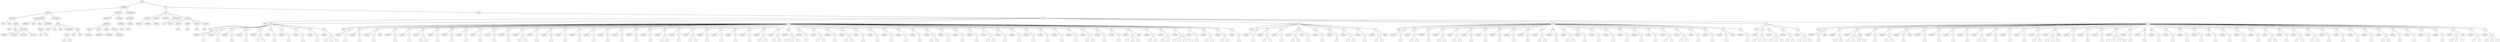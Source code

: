 graph Tree {
	"t0" [label = "TEI"];
	"t1" [label = "teiHeader"];
	"t2" [label = "fileDesc"];
	"t3" [label = "titleStmt"];
	"t4" [label = "title"];
	"t5" [label = "title"];
	"t6" [label = "author"];
	"t7" [label = "idno"];
	"t8" [label = "idno"];
	"t9" [label = "persName"];
	"t10" [label = "forename"];
	"t11" [label = "surname"];
	"t12" [label = "nameLink"];
	"t13" [label = "surname"];
	"t14" [label = "publicationStmt"];
	"t15" [label = "publisher"];
	"t16" [label = "idno"];
	"t17" [label = "idno"];
	"t18" [label = "availability"];
	"t19" [label = "licence"];
	"t20" [label = "ab"];
	"t21" [label = "ref"];
	"t22" [label = "sourceDesc"];
	"t23" [label = "bibl"];
	"t24" [label = "name"];
	"t25" [label = "idno"];
	"t26" [label = "idno"];
	"t27" [label = "availability"];
	"t28" [label = "licence"];
	"t29" [label = "ab"];
	"t30" [label = "ref"];
	"t31" [label = "bibl"];
	"t32" [label = "date"];
	"t33" [label = "idno"];
	"t34" [label = "profileDesc"];
	"t35" [label = "particDesc"];
	"t36" [label = "listPerson"];
	"t37" [label = "person"];
	"t38" [label = "persName"];
	"t39" [label = "person"];
	"t40" [label = "persName"];
	"t41" [label = "person"];
	"t42" [label = "persName"];
	"t43" [label = "person"];
	"t44" [label = "persName"];
	"t45" [label = "textClass"];
	"t46" [label = "keywords"];
	"t47" [label = "term"];
	"t48" [label = "term"];
	"t49" [label = "revisionDesc"];
	"t50" [label = "listChange"];
	"t51" [label = "change"];
	"t52" [label = "text"];
	"t53" [label = "front"];
	"t54" [label = "docTitle"];
	"t55" [label = "titlePart"];
	"t56" [label = "titlePart"];
	"t57" [label = "titlePart"];
	"t58" [label = "docDate"];
	"t59" [label = "docAuthor"];
	"t60" [label = "performance"];
	"t61" [label = "ab"];
	"t62" [label = "castList"];
	"t63" [label = "head"];
	"t64" [label = "castItem"];
	"t65" [label = "role"];
	"t66" [label = "castItem"];
	"t67" [label = "role"];
	"t68" [label = "castItem"];
	"t69" [label = "role"];
	"t70" [label = "castItem"];
	"t71" [label = "role"];
	"t72" [label = "body"];
	"t73" [label = "div"];
	"t74" [label = "head"];
	"t75" [label = "div"];
	"t76" [label = "head"];
	"t77" [label = "sp"];
	"t78" [label = "speaker"];
	"t79" [label = "p"];
	"t80" [label = "s"];
	"t81" [label = "sp"];
	"t82" [label = "speaker"];
	"t83" [label = "p"];
	"t84" [label = "s"];
	"t85" [label = "sp"];
	"t86" [label = "speaker"];
	"t87" [label = "p"];
	"t88" [label = "s"];
	"t89" [label = "sp"];
	"t90" [label = "speaker"];
	"t91" [label = "p"];
	"t92" [label = "s"];
	"t93" [label = "sp"];
	"t94" [label = "speaker"];
	"t95" [label = "p"];
	"t96" [label = "s"];
	"t97" [label = "s"];
	"t98" [label = "sp"];
	"t99" [label = "speaker"];
	"t100" [label = "p"];
	"t101" [label = "s"];
	"t102" [label = "sp"];
	"t103" [label = "speaker"];
	"t104" [label = "p"];
	"t105" [label = "s"];
	"t106" [label = "sp"];
	"t107" [label = "speaker"];
	"t108" [label = "p"];
	"t109" [label = "s"];
	"t110" [label = "sp"];
	"t111" [label = "speaker"];
	"t112" [label = "p"];
	"t113" [label = "s"];
	"t114" [label = "sp"];
	"t115" [label = "speaker"];
	"t116" [label = "p"];
	"t117" [label = "s"];
	"t118" [label = "s"];
	"t119" [label = "s"];
	"t120" [label = "div"];
	"t121" [label = "head"];
	"t122" [label = "sp"];
	"t123" [label = "speaker"];
	"t124" [label = "p"];
	"t125" [label = "s"];
	"t126" [label = "sp"];
	"t127" [label = "speaker"];
	"t128" [label = "p"];
	"t129" [label = "s"];
	"t130" [label = "sp"];
	"t131" [label = "speaker"];
	"t132" [label = "p"];
	"t133" [label = "s"];
	"t134" [label = "stage"];
	"t135" [label = "sp"];
	"t136" [label = "speaker"];
	"t137" [label = "p"];
	"t138" [label = "s"];
	"t139" [label = "sp"];
	"t140" [label = "speaker"];
	"t141" [label = "p"];
	"t142" [label = "s"];
	"t143" [label = "sp"];
	"t144" [label = "speaker"];
	"t145" [label = "p"];
	"t146" [label = "s"];
	"t147" [label = "s"];
	"t148" [label = "sp"];
	"t149" [label = "speaker"];
	"t150" [label = "p"];
	"t151" [label = "s"];
	"t152" [label = "sp"];
	"t153" [label = "speaker"];
	"t154" [label = "p"];
	"t155" [label = "s"];
	"t156" [label = "sp"];
	"t157" [label = "speaker"];
	"t158" [label = "p"];
	"t159" [label = "s"];
	"t160" [label = "sp"];
	"t161" [label = "speaker"];
	"t162" [label = "p"];
	"t163" [label = "s"];
	"t164" [label = "sp"];
	"t165" [label = "speaker"];
	"t166" [label = "p"];
	"t167" [label = "s"];
	"t168" [label = "sp"];
	"t169" [label = "speaker"];
	"t170" [label = "p"];
	"t171" [label = "s"];
	"t172" [label = "sp"];
	"t173" [label = "speaker"];
	"t174" [label = "p"];
	"t175" [label = "s"];
	"t176" [label = "s"];
	"t177" [label = "sp"];
	"t178" [label = "speaker"];
	"t179" [label = "p"];
	"t180" [label = "s"];
	"t181" [label = "sp"];
	"t182" [label = "speaker"];
	"t183" [label = "p"];
	"t184" [label = "s"];
	"t185" [label = "sp"];
	"t186" [label = "speaker"];
	"t187" [label = "p"];
	"t188" [label = "s"];
	"t189" [label = "sp"];
	"t190" [label = "speaker"];
	"t191" [label = "p"];
	"t192" [label = "s"];
	"t193" [label = "sp"];
	"t194" [label = "speaker"];
	"t195" [label = "p"];
	"t196" [label = "s"];
	"t197" [label = "sp"];
	"t198" [label = "speaker"];
	"t199" [label = "p"];
	"t200" [label = "s"];
	"t201" [label = "sp"];
	"t202" [label = "speaker"];
	"t203" [label = "p"];
	"t204" [label = "s"];
	"t205" [label = "sp"];
	"t206" [label = "speaker"];
	"t207" [label = "p"];
	"t208" [label = "s"];
	"t209" [label = "sp"];
	"t210" [label = "speaker"];
	"t211" [label = "p"];
	"t212" [label = "s"];
	"t213" [label = "sp"];
	"t214" [label = "speaker"];
	"t215" [label = "p"];
	"t216" [label = "s"];
	"t217" [label = "s"];
	"t218" [label = "sp"];
	"t219" [label = "speaker"];
	"t220" [label = "p"];
	"t221" [label = "s"];
	"t222" [label = "sp"];
	"t223" [label = "speaker"];
	"t224" [label = "p"];
	"t225" [label = "s"];
	"t226" [label = "s"];
	"t227" [label = "sp"];
	"t228" [label = "speaker"];
	"t229" [label = "p"];
	"t230" [label = "s"];
	"t231" [label = "sp"];
	"t232" [label = "speaker"];
	"t233" [label = "p"];
	"t234" [label = "s"];
	"t235" [label = "sp"];
	"t236" [label = "speaker"];
	"t237" [label = "p"];
	"t238" [label = "s"];
	"t239" [label = "sp"];
	"t240" [label = "speaker"];
	"t241" [label = "p"];
	"t242" [label = "s"];
	"t243" [label = "sp"];
	"t244" [label = "speaker"];
	"t245" [label = "p"];
	"t246" [label = "s"];
	"t247" [label = "s"];
	"t248" [label = "sp"];
	"t249" [label = "speaker"];
	"t250" [label = "p"];
	"t251" [label = "s"];
	"t252" [label = "s"];
	"t253" [label = "sp"];
	"t254" [label = "speaker"];
	"t255" [label = "p"];
	"t256" [label = "s"];
	"t257" [label = "s"];
	"t258" [label = "s"];
	"t259" [label = "sp"];
	"t260" [label = "speaker"];
	"t261" [label = "p"];
	"t262" [label = "s"];
	"t263" [label = "sp"];
	"t264" [label = "speaker"];
	"t265" [label = "p"];
	"t266" [label = "s"];
	"t267" [label = "s"];
	"t268" [label = "sp"];
	"t269" [label = "speaker"];
	"t270" [label = "p"];
	"t271" [label = "s"];
	"t272" [label = "sp"];
	"t273" [label = "speaker"];
	"t274" [label = "p"];
	"t275" [label = "s"];
	"t276" [label = "s"];
	"t277" [label = "sp"];
	"t278" [label = "speaker"];
	"t279" [label = "p"];
	"t280" [label = "s"];
	"t281" [label = "sp"];
	"t282" [label = "speaker"];
	"t283" [label = "p"];
	"t284" [label = "s"];
	"t285" [label = "sp"];
	"t286" [label = "speaker"];
	"t287" [label = "p"];
	"t288" [label = "s"];
	"t289" [label = "sp"];
	"t290" [label = "speaker"];
	"t291" [label = "p"];
	"t292" [label = "s"];
	"t293" [label = "sp"];
	"t294" [label = "speaker"];
	"t295" [label = "p"];
	"t296" [label = "s"];
	"t297" [label = "sp"];
	"t298" [label = "speaker"];
	"t299" [label = "p"];
	"t300" [label = "s"];
	"t301" [label = "s"];
	"t302" [label = "sp"];
	"t303" [label = "speaker"];
	"t304" [label = "p"];
	"t305" [label = "s"];
	"t306" [label = "sp"];
	"t307" [label = "speaker"];
	"t308" [label = "p"];
	"t309" [label = "s"];
	"t310" [label = "sp"];
	"t311" [label = "speaker"];
	"t312" [label = "p"];
	"t313" [label = "s"];
	"t314" [label = "sp"];
	"t315" [label = "speaker"];
	"t316" [label = "p"];
	"t317" [label = "s"];
	"t318" [label = "s"];
	"t319" [label = "sp"];
	"t320" [label = "speaker"];
	"t321" [label = "p"];
	"t322" [label = "s"];
	"t323" [label = "sp"];
	"t324" [label = "speaker"];
	"t325" [label = "p"];
	"t326" [label = "s"];
	"t327" [label = "sp"];
	"t328" [label = "speaker"];
	"t329" [label = "p"];
	"t330" [label = "s"];
	"t331" [label = "sp"];
	"t332" [label = "speaker"];
	"t333" [label = "p"];
	"t334" [label = "s"];
	"t335" [label = "sp"];
	"t336" [label = "speaker"];
	"t337" [label = "p"];
	"t338" [label = "s"];
	"t339" [label = "sp"];
	"t340" [label = "speaker"];
	"t341" [label = "p"];
	"t342" [label = "s"];
	"t343" [label = "sp"];
	"t344" [label = "speaker"];
	"t345" [label = "p"];
	"t346" [label = "s"];
	"t347" [label = "s"];
	"t348" [label = "sp"];
	"t349" [label = "speaker"];
	"t350" [label = "p"];
	"t351" [label = "s"];
	"t352" [label = "sp"];
	"t353" [label = "speaker"];
	"t354" [label = "p"];
	"t355" [label = "s"];
	"t356" [label = "sp"];
	"t357" [label = "speaker"];
	"t358" [label = "p"];
	"t359" [label = "s"];
	"t360" [label = "s"];
	"t361" [label = "s"];
	"t362" [label = "stage"];
	"t363" [label = "sp"];
	"t364" [label = "speaker"];
	"t365" [label = "p"];
	"t366" [label = "s"];
	"t367" [label = "s"];
	"t368" [label = "sp"];
	"t369" [label = "speaker"];
	"t370" [label = "p"];
	"t371" [label = "s"];
	"t372" [label = "s"];
	"t373" [label = "sp"];
	"t374" [label = "speaker"];
	"t375" [label = "p"];
	"t376" [label = "s"];
	"t377" [label = "s"];
	"t378" [label = "s"];
	"t379" [label = "s"];
	"t380" [label = "sp"];
	"t381" [label = "speaker"];
	"t382" [label = "p"];
	"t383" [label = "s"];
	"t384" [label = "sp"];
	"t385" [label = "speaker"];
	"t386" [label = "p"];
	"t387" [label = "s"];
	"t388" [label = "s"];
	"t389" [label = "sp"];
	"t390" [label = "speaker"];
	"t391" [label = "p"];
	"t392" [label = "s"];
	"t393" [label = "s"];
	"t394" [label = "sp"];
	"t395" [label = "speaker"];
	"t396" [label = "p"];
	"t397" [label = "s"];
	"t398" [label = "div"];
	"t399" [label = "head"];
	"t400" [label = "sp"];
	"t401" [label = "speaker"];
	"t402" [label = "p"];
	"t403" [label = "s"];
	"t404" [label = "sp"];
	"t405" [label = "speaker"];
	"t406" [label = "p"];
	"t407" [label = "s"];
	"t408" [label = "s"];
	"t409" [label = "sp"];
	"t410" [label = "speaker"];
	"t411" [label = "p"];
	"t412" [label = "s"];
	"t413" [label = "sp"];
	"t414" [label = "speaker"];
	"t415" [label = "p"];
	"t416" [label = "s"];
	"t417" [label = "s"];
	"t418" [label = "stage"];
	"t419" [label = "p"];
	"t420" [label = "s"];
	"t421" [label = "sp"];
	"t422" [label = "speaker"];
	"t423" [label = "p"];
	"t424" [label = "s"];
	"t425" [label = "sp"];
	"t426" [label = "speaker"];
	"t427" [label = "p"];
	"t428" [label = "s"];
	"t429" [label = "sp"];
	"t430" [label = "speaker"];
	"t431" [label = "p"];
	"t432" [label = "s"];
	"t433" [label = "s"];
	"t434" [label = "sp"];
	"t435" [label = "speaker"];
	"t436" [label = "p"];
	"t437" [label = "s"];
	"t438" [label = "sp"];
	"t439" [label = "speaker"];
	"t440" [label = "p"];
	"t441" [label = "s"];
	"t442" [label = "s"];
	"t443" [label = "stage"];
	"t444" [label = "div"];
	"t445" [label = "head"];
	"t446" [label = "sp"];
	"t447" [label = "speaker"];
	"t448" [label = "p"];
	"t449" [label = "s"];
	"t450" [label = "sp"];
	"t451" [label = "speaker"];
	"t452" [label = "p"];
	"t453" [label = "s"];
	"t454" [label = "s"];
	"t455" [label = "sp"];
	"t456" [label = "speaker"];
	"t457" [label = "p"];
	"t458" [label = "s"];
	"t459" [label = "sp"];
	"t460" [label = "speaker"];
	"t461" [label = "p"];
	"t462" [label = "s"];
	"t463" [label = "s"];
	"t464" [label = "sp"];
	"t465" [label = "speaker"];
	"t466" [label = "p"];
	"t467" [label = "s"];
	"t468" [label = "s"];
	"t469" [label = "sp"];
	"t470" [label = "speaker"];
	"t471" [label = "p"];
	"t472" [label = "s"];
	"t473" [label = "sp"];
	"t474" [label = "speaker"];
	"t475" [label = "p"];
	"t476" [label = "s"];
	"t477" [label = "sp"];
	"t478" [label = "speaker"];
	"t479" [label = "p"];
	"t480" [label = "s"];
	"t481" [label = "sp"];
	"t482" [label = "speaker"];
	"t483" [label = "p"];
	"t484" [label = "s"];
	"t485" [label = "sp"];
	"t486" [label = "speaker"];
	"t487" [label = "p"];
	"t488" [label = "s"];
	"t489" [label = "sp"];
	"t490" [label = "speaker"];
	"t491" [label = "p"];
	"t492" [label = "s"];
	"t493" [label = "s"];
	"t494" [label = "sp"];
	"t495" [label = "speaker"];
	"t496" [label = "p"];
	"t497" [label = "s"];
	"t498" [label = "sp"];
	"t499" [label = "speaker"];
	"t500" [label = "p"];
	"t501" [label = "s"];
	"t502" [label = "s"];
	"t503" [label = "sp"];
	"t504" [label = "speaker"];
	"t505" [label = "p"];
	"t506" [label = "s"];
	"t507" [label = "sp"];
	"t508" [label = "speaker"];
	"t509" [label = "p"];
	"t510" [label = "s"];
	"t511" [label = "sp"];
	"t512" [label = "speaker"];
	"t513" [label = "p"];
	"t514" [label = "s"];
	"t515" [label = "sp"];
	"t516" [label = "speaker"];
	"t517" [label = "p"];
	"t518" [label = "s"];
	"t519" [label = "sp"];
	"t520" [label = "speaker"];
	"t521" [label = "p"];
	"t522" [label = "s"];
	"t523" [label = "sp"];
	"t524" [label = "speaker"];
	"t525" [label = "p"];
	"t526" [label = "s"];
	"t527" [label = "sp"];
	"t528" [label = "speaker"];
	"t529" [label = "p"];
	"t530" [label = "s"];
	"t531" [label = "s"];
	"t532" [label = "sp"];
	"t533" [label = "speaker"];
	"t534" [label = "p"];
	"t535" [label = "s"];
	"t536" [label = "s"];
	"t537" [label = "sp"];
	"t538" [label = "speaker"];
	"t539" [label = "p"];
	"t540" [label = "s"];
	"t541" [label = "sp"];
	"t542" [label = "speaker"];
	"t543" [label = "p"];
	"t544" [label = "s"];
	"t545" [label = "sp"];
	"t546" [label = "speaker"];
	"t547" [label = "p"];
	"t548" [label = "s"];
	"t549" [label = "stage"];
	"t550" [label = "sp"];
	"t551" [label = "speaker"];
	"t552" [label = "p"];
	"t553" [label = "s"];
	"t554" [label = "div"];
	"t555" [label = "head"];
	"t556" [label = "sp"];
	"t557" [label = "speaker"];
	"t558" [label = "p"];
	"t559" [label = "s"];
	"t560" [label = "s"];
	"t561" [label = "s"];
	"t562" [label = "sp"];
	"t563" [label = "speaker"];
	"t564" [label = "p"];
	"t565" [label = "s"];
	"t566" [label = "s"];
	"t567" [label = "s"];
	"t568" [label = "sp"];
	"t569" [label = "speaker"];
	"t570" [label = "p"];
	"t571" [label = "s"];
	"t572" [label = "s"];
	"t573" [label = "sp"];
	"t574" [label = "speaker"];
	"t575" [label = "p"];
	"t576" [label = "s"];
	"t577" [label = "s"];
	"t578" [label = "s"];
	"t579" [label = "div"];
	"t580" [label = "head"];
	"t581" [label = "sp"];
	"t582" [label = "speaker"];
	"t583" [label = "p"];
	"t584" [label = "s"];
	"t585" [label = "stage"];
	"t586" [label = "sp"];
	"t587" [label = "speaker"];
	"t588" [label = "p"];
	"t589" [label = "s"];
	"t590" [label = "s"];
	"t591" [label = "sp"];
	"t592" [label = "speaker"];
	"t593" [label = "p"];
	"t594" [label = "s"];
	"t595" [label = "s"];
	"t596" [label = "s"];
	"t597" [label = "s"];
	"t598" [label = "stage"];
	"t599" [label = "sp"];
	"t600" [label = "speaker"];
	"t601" [label = "p"];
	"t602" [label = "s"];
	"t603" [label = "sp"];
	"t604" [label = "speaker"];
	"t605" [label = "p"];
	"t606" [label = "s"];
	"t607" [label = "s"];
	"t608" [label = "sp"];
	"t609" [label = "speaker"];
	"t610" [label = "p"];
	"t611" [label = "s"];
	"t612" [label = "stage"];
	"t613" [label = "sp"];
	"t614" [label = "speaker"];
	"t615" [label = "p"];
	"t616" [label = "s"];
	"t617" [label = "sp"];
	"t618" [label = "speaker"];
	"t619" [label = "p"];
	"t620" [label = "s"];
	"t621" [label = "sp"];
	"t622" [label = "speaker"];
	"t623" [label = "p"];
	"t624" [label = "s"];
	"t625" [label = "sp"];
	"t626" [label = "speaker"];
	"t627" [label = "p"];
	"t628" [label = "s"];
	"t629" [label = "sp"];
	"t630" [label = "speaker"];
	"t631" [label = "p"];
	"t632" [label = "s"];
	"t633" [label = "s"];
	"t634" [label = "sp"];
	"t635" [label = "speaker"];
	"t636" [label = "p"];
	"t637" [label = "s"];
	"t638" [label = "sp"];
	"t639" [label = "speaker"];
	"t640" [label = "p"];
	"t641" [label = "s"];
	"t642" [label = "sp"];
	"t643" [label = "speaker"];
	"t644" [label = "p"];
	"t645" [label = "s"];
	"t646" [label = "sp"];
	"t647" [label = "speaker"];
	"t648" [label = "p"];
	"t649" [label = "s"];
	"t650" [label = "s"];
	"t651" [label = "sp"];
	"t652" [label = "speaker"];
	"t653" [label = "p"];
	"t654" [label = "s"];
	"t655" [label = "s"];
	"t656" [label = "s"];
	"t657" [label = "stage"];
	"t658" [label = "sp"];
	"t659" [label = "speaker"];
	"t660" [label = "p"];
	"t661" [label = "s"];
	"t662" [label = "sp"];
	"t663" [label = "speaker"];
	"t664" [label = "p"];
	"t665" [label = "s"];
	"t666" [label = "sp"];
	"t667" [label = "speaker"];
	"t668" [label = "p"];
	"t669" [label = "s"];
	"t670" [label = "sp"];
	"t671" [label = "speaker"];
	"t672" [label = "p"];
	"t673" [label = "s"];
	"t674" [label = "s"];
	"t675" [label = "s"];
	"t676" [label = "s"];
	"t677" [label = "sp"];
	"t678" [label = "speaker"];
	"t679" [label = "p"];
	"t680" [label = "s"];
	"t681" [label = "sp"];
	"t682" [label = "speaker"];
	"t683" [label = "p"];
	"t684" [label = "s"];
	"t685" [label = "sp"];
	"t686" [label = "speaker"];
	"t687" [label = "p"];
	"t688" [label = "s"];
	"t689" [label = "sp"];
	"t690" [label = "speaker"];
	"t691" [label = "p"];
	"t692" [label = "s"];
	"t693" [label = "sp"];
	"t694" [label = "speaker"];
	"t695" [label = "p"];
	"t696" [label = "s"];
	"t697" [label = "sp"];
	"t698" [label = "speaker"];
	"t699" [label = "p"];
	"t700" [label = "s"];
	"t701" [label = "sp"];
	"t702" [label = "speaker"];
	"t703" [label = "p"];
	"t704" [label = "s"];
	"t705" [label = "sp"];
	"t706" [label = "speaker"];
	"t707" [label = "p"];
	"t708" [label = "s"];
	"t709" [label = "sp"];
	"t710" [label = "speaker"];
	"t711" [label = "p"];
	"t712" [label = "s"];
	"t713" [label = "sp"];
	"t714" [label = "speaker"];
	"t715" [label = "p"];
	"t716" [label = "s"];
	"t717" [label = "sp"];
	"t718" [label = "speaker"];
	"t719" [label = "p"];
	"t720" [label = "s"];
	"t721" [label = "s"];
	"t722" [label = "sp"];
	"t723" [label = "speaker"];
	"t724" [label = "p"];
	"t725" [label = "s"];
	"t726" [label = "sp"];
	"t727" [label = "speaker"];
	"t728" [label = "p"];
	"t729" [label = "s"];
	"t730" [label = "s"];
	"t731" [label = "sp"];
	"t732" [label = "speaker"];
	"t733" [label = "p"];
	"t734" [label = "s"];
	"t735" [label = "s"];
	"t736" [label = "sp"];
	"t737" [label = "speaker"];
	"t738" [label = "p"];
	"t739" [label = "s"];
	"t740" [label = "sp"];
	"t741" [label = "speaker"];
	"t742" [label = "p"];
	"t743" [label = "s"];
	"t744" [label = "sp"];
	"t745" [label = "speaker"];
	"t746" [label = "p"];
	"t747" [label = "s"];
	"t748" [label = "sp"];
	"t749" [label = "speaker"];
	"t750" [label = "p"];
	"t751" [label = "s"];
	"t752" [label = "sp"];
	"t753" [label = "speaker"];
	"t754" [label = "p"];
	"t755" [label = "s"];
	"t756" [label = "s"];
	"t757" [label = "sp"];
	"t758" [label = "speaker"];
	"t759" [label = "p"];
	"t760" [label = "s"];
	"t761" [label = "sp"];
	"t762" [label = "speaker"];
	"t763" [label = "p"];
	"t764" [label = "s"];
	"t765" [label = "sp"];
	"t766" [label = "speaker"];
	"t767" [label = "p"];
	"t768" [label = "s"];
	"t769" [label = "sp"];
	"t770" [label = "speaker"];
	"t771" [label = "p"];
	"t772" [label = "s"];
	"t773" [label = "sp"];
	"t774" [label = "speaker"];
	"t775" [label = "p"];
	"t776" [label = "s"];
	"t777" [label = "s"];
	"t778" [label = "s"];
	"t779" [label = "stage"];
	"t780" [label = "sp"];
	"t781" [label = "speaker"];
	"t782" [label = "p"];
	"t783" [label = "s"];
	"t784" [label = "s"];
	"t785" [label = "sp"];
	"t786" [label = "speaker"];
	"t787" [label = "p"];
	"t788" [label = "s"];
	"t789" [label = "s"];
	"t790" [label = "s"];
	"t0" -- "t1";
	"t1" -- "t2";
	"t2" -- "t3";
	"t3" -- "t4";
	"t3" -- "t5";
	"t3" -- "t6";
	"t6" -- "t7";
	"t6" -- "t8";
	"t6" -- "t9";
	"t9" -- "t10";
	"t9" -- "t11";
	"t9" -- "t12";
	"t9" -- "t13";
	"t2" -- "t14";
	"t14" -- "t15";
	"t14" -- "t16";
	"t14" -- "t17";
	"t14" -- "t18";
	"t18" -- "t19";
	"t19" -- "t20";
	"t19" -- "t21";
	"t2" -- "t22";
	"t22" -- "t23";
	"t23" -- "t24";
	"t23" -- "t25";
	"t23" -- "t26";
	"t23" -- "t27";
	"t27" -- "t28";
	"t28" -- "t29";
	"t28" -- "t30";
	"t23" -- "t31";
	"t31" -- "t32";
	"t31" -- "t33";
	"t1" -- "t34";
	"t34" -- "t35";
	"t35" -- "t36";
	"t36" -- "t37";
	"t37" -- "t38";
	"t36" -- "t39";
	"t39" -- "t40";
	"t36" -- "t41";
	"t41" -- "t42";
	"t36" -- "t43";
	"t43" -- "t44";
	"t34" -- "t45";
	"t45" -- "t46";
	"t46" -- "t47";
	"t46" -- "t48";
	"t1" -- "t49";
	"t49" -- "t50";
	"t50" -- "t51";
	"t0" -- "t52";
	"t52" -- "t53";
	"t53" -- "t54";
	"t54" -- "t55";
	"t54" -- "t56";
	"t54" -- "t57";
	"t53" -- "t58";
	"t53" -- "t59";
	"t53" -- "t60";
	"t60" -- "t61";
	"t53" -- "t62";
	"t62" -- "t63";
	"t62" -- "t64";
	"t64" -- "t65";
	"t62" -- "t66";
	"t66" -- "t67";
	"t62" -- "t68";
	"t68" -- "t69";
	"t62" -- "t70";
	"t70" -- "t71";
	"t52" -- "t72";
	"t72" -- "t73";
	"t73" -- "t74";
	"t73" -- "t75";
	"t75" -- "t76";
	"t75" -- "t77";
	"t77" -- "t78";
	"t77" -- "t79";
	"t79" -- "t80";
	"t75" -- "t81";
	"t81" -- "t82";
	"t81" -- "t83";
	"t83" -- "t84";
	"t75" -- "t85";
	"t85" -- "t86";
	"t85" -- "t87";
	"t87" -- "t88";
	"t75" -- "t89";
	"t89" -- "t90";
	"t89" -- "t91";
	"t91" -- "t92";
	"t75" -- "t93";
	"t93" -- "t94";
	"t93" -- "t95";
	"t95" -- "t96";
	"t95" -- "t97";
	"t75" -- "t98";
	"t98" -- "t99";
	"t98" -- "t100";
	"t100" -- "t101";
	"t75" -- "t102";
	"t102" -- "t103";
	"t102" -- "t104";
	"t104" -- "t105";
	"t75" -- "t106";
	"t106" -- "t107";
	"t106" -- "t108";
	"t108" -- "t109";
	"t75" -- "t110";
	"t110" -- "t111";
	"t110" -- "t112";
	"t112" -- "t113";
	"t75" -- "t114";
	"t114" -- "t115";
	"t114" -- "t116";
	"t116" -- "t117";
	"t116" -- "t118";
	"t116" -- "t119";
	"t73" -- "t120";
	"t120" -- "t121";
	"t120" -- "t122";
	"t122" -- "t123";
	"t122" -- "t124";
	"t124" -- "t125";
	"t120" -- "t126";
	"t126" -- "t127";
	"t126" -- "t128";
	"t128" -- "t129";
	"t120" -- "t130";
	"t130" -- "t131";
	"t130" -- "t132";
	"t132" -- "t133";
	"t130" -- "t134";
	"t120" -- "t135";
	"t135" -- "t136";
	"t135" -- "t137";
	"t137" -- "t138";
	"t120" -- "t139";
	"t139" -- "t140";
	"t139" -- "t141";
	"t141" -- "t142";
	"t120" -- "t143";
	"t143" -- "t144";
	"t143" -- "t145";
	"t145" -- "t146";
	"t145" -- "t147";
	"t120" -- "t148";
	"t148" -- "t149";
	"t148" -- "t150";
	"t150" -- "t151";
	"t120" -- "t152";
	"t152" -- "t153";
	"t152" -- "t154";
	"t154" -- "t155";
	"t120" -- "t156";
	"t156" -- "t157";
	"t156" -- "t158";
	"t158" -- "t159";
	"t120" -- "t160";
	"t160" -- "t161";
	"t160" -- "t162";
	"t162" -- "t163";
	"t120" -- "t164";
	"t164" -- "t165";
	"t164" -- "t166";
	"t166" -- "t167";
	"t120" -- "t168";
	"t168" -- "t169";
	"t168" -- "t170";
	"t170" -- "t171";
	"t120" -- "t172";
	"t172" -- "t173";
	"t172" -- "t174";
	"t174" -- "t175";
	"t174" -- "t176";
	"t120" -- "t177";
	"t177" -- "t178";
	"t177" -- "t179";
	"t179" -- "t180";
	"t120" -- "t181";
	"t181" -- "t182";
	"t181" -- "t183";
	"t183" -- "t184";
	"t120" -- "t185";
	"t185" -- "t186";
	"t185" -- "t187";
	"t187" -- "t188";
	"t120" -- "t189";
	"t189" -- "t190";
	"t189" -- "t191";
	"t191" -- "t192";
	"t120" -- "t193";
	"t193" -- "t194";
	"t193" -- "t195";
	"t195" -- "t196";
	"t120" -- "t197";
	"t197" -- "t198";
	"t197" -- "t199";
	"t199" -- "t200";
	"t120" -- "t201";
	"t201" -- "t202";
	"t201" -- "t203";
	"t203" -- "t204";
	"t120" -- "t205";
	"t205" -- "t206";
	"t205" -- "t207";
	"t207" -- "t208";
	"t120" -- "t209";
	"t209" -- "t210";
	"t209" -- "t211";
	"t211" -- "t212";
	"t120" -- "t213";
	"t213" -- "t214";
	"t213" -- "t215";
	"t215" -- "t216";
	"t215" -- "t217";
	"t120" -- "t218";
	"t218" -- "t219";
	"t218" -- "t220";
	"t220" -- "t221";
	"t120" -- "t222";
	"t222" -- "t223";
	"t222" -- "t224";
	"t224" -- "t225";
	"t224" -- "t226";
	"t120" -- "t227";
	"t227" -- "t228";
	"t227" -- "t229";
	"t229" -- "t230";
	"t120" -- "t231";
	"t231" -- "t232";
	"t231" -- "t233";
	"t233" -- "t234";
	"t120" -- "t235";
	"t235" -- "t236";
	"t235" -- "t237";
	"t237" -- "t238";
	"t120" -- "t239";
	"t239" -- "t240";
	"t239" -- "t241";
	"t241" -- "t242";
	"t120" -- "t243";
	"t243" -- "t244";
	"t243" -- "t245";
	"t245" -- "t246";
	"t245" -- "t247";
	"t120" -- "t248";
	"t248" -- "t249";
	"t248" -- "t250";
	"t250" -- "t251";
	"t250" -- "t252";
	"t120" -- "t253";
	"t253" -- "t254";
	"t253" -- "t255";
	"t255" -- "t256";
	"t255" -- "t257";
	"t255" -- "t258";
	"t120" -- "t259";
	"t259" -- "t260";
	"t259" -- "t261";
	"t261" -- "t262";
	"t120" -- "t263";
	"t263" -- "t264";
	"t263" -- "t265";
	"t265" -- "t266";
	"t265" -- "t267";
	"t120" -- "t268";
	"t268" -- "t269";
	"t268" -- "t270";
	"t270" -- "t271";
	"t120" -- "t272";
	"t272" -- "t273";
	"t272" -- "t274";
	"t274" -- "t275";
	"t274" -- "t276";
	"t120" -- "t277";
	"t277" -- "t278";
	"t277" -- "t279";
	"t279" -- "t280";
	"t120" -- "t281";
	"t281" -- "t282";
	"t281" -- "t283";
	"t283" -- "t284";
	"t120" -- "t285";
	"t285" -- "t286";
	"t285" -- "t287";
	"t287" -- "t288";
	"t120" -- "t289";
	"t289" -- "t290";
	"t289" -- "t291";
	"t291" -- "t292";
	"t120" -- "t293";
	"t293" -- "t294";
	"t293" -- "t295";
	"t295" -- "t296";
	"t120" -- "t297";
	"t297" -- "t298";
	"t297" -- "t299";
	"t299" -- "t300";
	"t299" -- "t301";
	"t120" -- "t302";
	"t302" -- "t303";
	"t302" -- "t304";
	"t304" -- "t305";
	"t120" -- "t306";
	"t306" -- "t307";
	"t306" -- "t308";
	"t308" -- "t309";
	"t120" -- "t310";
	"t310" -- "t311";
	"t310" -- "t312";
	"t312" -- "t313";
	"t120" -- "t314";
	"t314" -- "t315";
	"t314" -- "t316";
	"t316" -- "t317";
	"t316" -- "t318";
	"t120" -- "t319";
	"t319" -- "t320";
	"t319" -- "t321";
	"t321" -- "t322";
	"t120" -- "t323";
	"t323" -- "t324";
	"t323" -- "t325";
	"t325" -- "t326";
	"t120" -- "t327";
	"t327" -- "t328";
	"t327" -- "t329";
	"t329" -- "t330";
	"t120" -- "t331";
	"t331" -- "t332";
	"t331" -- "t333";
	"t333" -- "t334";
	"t120" -- "t335";
	"t335" -- "t336";
	"t335" -- "t337";
	"t337" -- "t338";
	"t120" -- "t339";
	"t339" -- "t340";
	"t339" -- "t341";
	"t341" -- "t342";
	"t120" -- "t343";
	"t343" -- "t344";
	"t343" -- "t345";
	"t345" -- "t346";
	"t345" -- "t347";
	"t120" -- "t348";
	"t348" -- "t349";
	"t348" -- "t350";
	"t350" -- "t351";
	"t120" -- "t352";
	"t352" -- "t353";
	"t352" -- "t354";
	"t354" -- "t355";
	"t120" -- "t356";
	"t356" -- "t357";
	"t356" -- "t358";
	"t358" -- "t359";
	"t358" -- "t360";
	"t358" -- "t361";
	"t356" -- "t362";
	"t120" -- "t363";
	"t363" -- "t364";
	"t363" -- "t365";
	"t365" -- "t366";
	"t365" -- "t367";
	"t120" -- "t368";
	"t368" -- "t369";
	"t368" -- "t370";
	"t370" -- "t371";
	"t370" -- "t372";
	"t120" -- "t373";
	"t373" -- "t374";
	"t373" -- "t375";
	"t375" -- "t376";
	"t375" -- "t377";
	"t375" -- "t378";
	"t375" -- "t379";
	"t120" -- "t380";
	"t380" -- "t381";
	"t380" -- "t382";
	"t382" -- "t383";
	"t120" -- "t384";
	"t384" -- "t385";
	"t384" -- "t386";
	"t386" -- "t387";
	"t386" -- "t388";
	"t120" -- "t389";
	"t389" -- "t390";
	"t389" -- "t391";
	"t391" -- "t392";
	"t391" -- "t393";
	"t120" -- "t394";
	"t394" -- "t395";
	"t394" -- "t396";
	"t396" -- "t397";
	"t73" -- "t398";
	"t398" -- "t399";
	"t398" -- "t400";
	"t400" -- "t401";
	"t400" -- "t402";
	"t402" -- "t403";
	"t398" -- "t404";
	"t404" -- "t405";
	"t404" -- "t406";
	"t406" -- "t407";
	"t406" -- "t408";
	"t398" -- "t409";
	"t409" -- "t410";
	"t409" -- "t411";
	"t411" -- "t412";
	"t398" -- "t413";
	"t413" -- "t414";
	"t413" -- "t415";
	"t415" -- "t416";
	"t415" -- "t417";
	"t413" -- "t418";
	"t413" -- "t419";
	"t419" -- "t420";
	"t398" -- "t421";
	"t421" -- "t422";
	"t421" -- "t423";
	"t423" -- "t424";
	"t398" -- "t425";
	"t425" -- "t426";
	"t425" -- "t427";
	"t427" -- "t428";
	"t398" -- "t429";
	"t429" -- "t430";
	"t429" -- "t431";
	"t431" -- "t432";
	"t431" -- "t433";
	"t398" -- "t434";
	"t434" -- "t435";
	"t434" -- "t436";
	"t436" -- "t437";
	"t398" -- "t438";
	"t438" -- "t439";
	"t438" -- "t440";
	"t440" -- "t441";
	"t440" -- "t442";
	"t438" -- "t443";
	"t73" -- "t444";
	"t444" -- "t445";
	"t444" -- "t446";
	"t446" -- "t447";
	"t446" -- "t448";
	"t448" -- "t449";
	"t444" -- "t450";
	"t450" -- "t451";
	"t450" -- "t452";
	"t452" -- "t453";
	"t452" -- "t454";
	"t444" -- "t455";
	"t455" -- "t456";
	"t455" -- "t457";
	"t457" -- "t458";
	"t444" -- "t459";
	"t459" -- "t460";
	"t459" -- "t461";
	"t461" -- "t462";
	"t461" -- "t463";
	"t444" -- "t464";
	"t464" -- "t465";
	"t464" -- "t466";
	"t466" -- "t467";
	"t466" -- "t468";
	"t444" -- "t469";
	"t469" -- "t470";
	"t469" -- "t471";
	"t471" -- "t472";
	"t444" -- "t473";
	"t473" -- "t474";
	"t473" -- "t475";
	"t475" -- "t476";
	"t444" -- "t477";
	"t477" -- "t478";
	"t477" -- "t479";
	"t479" -- "t480";
	"t444" -- "t481";
	"t481" -- "t482";
	"t481" -- "t483";
	"t483" -- "t484";
	"t444" -- "t485";
	"t485" -- "t486";
	"t485" -- "t487";
	"t487" -- "t488";
	"t444" -- "t489";
	"t489" -- "t490";
	"t489" -- "t491";
	"t491" -- "t492";
	"t491" -- "t493";
	"t444" -- "t494";
	"t494" -- "t495";
	"t494" -- "t496";
	"t496" -- "t497";
	"t444" -- "t498";
	"t498" -- "t499";
	"t498" -- "t500";
	"t500" -- "t501";
	"t500" -- "t502";
	"t444" -- "t503";
	"t503" -- "t504";
	"t503" -- "t505";
	"t505" -- "t506";
	"t444" -- "t507";
	"t507" -- "t508";
	"t507" -- "t509";
	"t509" -- "t510";
	"t444" -- "t511";
	"t511" -- "t512";
	"t511" -- "t513";
	"t513" -- "t514";
	"t444" -- "t515";
	"t515" -- "t516";
	"t515" -- "t517";
	"t517" -- "t518";
	"t444" -- "t519";
	"t519" -- "t520";
	"t519" -- "t521";
	"t521" -- "t522";
	"t444" -- "t523";
	"t523" -- "t524";
	"t523" -- "t525";
	"t525" -- "t526";
	"t444" -- "t527";
	"t527" -- "t528";
	"t527" -- "t529";
	"t529" -- "t530";
	"t529" -- "t531";
	"t444" -- "t532";
	"t532" -- "t533";
	"t532" -- "t534";
	"t534" -- "t535";
	"t534" -- "t536";
	"t444" -- "t537";
	"t537" -- "t538";
	"t537" -- "t539";
	"t539" -- "t540";
	"t444" -- "t541";
	"t541" -- "t542";
	"t541" -- "t543";
	"t543" -- "t544";
	"t444" -- "t545";
	"t545" -- "t546";
	"t545" -- "t547";
	"t547" -- "t548";
	"t545" -- "t549";
	"t444" -- "t550";
	"t550" -- "t551";
	"t550" -- "t552";
	"t552" -- "t553";
	"t73" -- "t554";
	"t554" -- "t555";
	"t554" -- "t556";
	"t556" -- "t557";
	"t556" -- "t558";
	"t558" -- "t559";
	"t558" -- "t560";
	"t558" -- "t561";
	"t554" -- "t562";
	"t562" -- "t563";
	"t562" -- "t564";
	"t564" -- "t565";
	"t564" -- "t566";
	"t564" -- "t567";
	"t554" -- "t568";
	"t568" -- "t569";
	"t568" -- "t570";
	"t570" -- "t571";
	"t570" -- "t572";
	"t554" -- "t573";
	"t573" -- "t574";
	"t573" -- "t575";
	"t575" -- "t576";
	"t575" -- "t577";
	"t575" -- "t578";
	"t73" -- "t579";
	"t579" -- "t580";
	"t579" -- "t581";
	"t581" -- "t582";
	"t581" -- "t583";
	"t583" -- "t584";
	"t581" -- "t585";
	"t579" -- "t586";
	"t586" -- "t587";
	"t586" -- "t588";
	"t588" -- "t589";
	"t588" -- "t590";
	"t579" -- "t591";
	"t591" -- "t592";
	"t591" -- "t593";
	"t593" -- "t594";
	"t593" -- "t595";
	"t593" -- "t596";
	"t593" -- "t597";
	"t591" -- "t598";
	"t579" -- "t599";
	"t599" -- "t600";
	"t599" -- "t601";
	"t601" -- "t602";
	"t579" -- "t603";
	"t603" -- "t604";
	"t603" -- "t605";
	"t605" -- "t606";
	"t605" -- "t607";
	"t579" -- "t608";
	"t608" -- "t609";
	"t608" -- "t610";
	"t610" -- "t611";
	"t608" -- "t612";
	"t579" -- "t613";
	"t613" -- "t614";
	"t613" -- "t615";
	"t615" -- "t616";
	"t579" -- "t617";
	"t617" -- "t618";
	"t617" -- "t619";
	"t619" -- "t620";
	"t579" -- "t621";
	"t621" -- "t622";
	"t621" -- "t623";
	"t623" -- "t624";
	"t579" -- "t625";
	"t625" -- "t626";
	"t625" -- "t627";
	"t627" -- "t628";
	"t579" -- "t629";
	"t629" -- "t630";
	"t629" -- "t631";
	"t631" -- "t632";
	"t631" -- "t633";
	"t579" -- "t634";
	"t634" -- "t635";
	"t634" -- "t636";
	"t636" -- "t637";
	"t579" -- "t638";
	"t638" -- "t639";
	"t638" -- "t640";
	"t640" -- "t641";
	"t579" -- "t642";
	"t642" -- "t643";
	"t642" -- "t644";
	"t644" -- "t645";
	"t579" -- "t646";
	"t646" -- "t647";
	"t646" -- "t648";
	"t648" -- "t649";
	"t648" -- "t650";
	"t579" -- "t651";
	"t651" -- "t652";
	"t651" -- "t653";
	"t653" -- "t654";
	"t653" -- "t655";
	"t653" -- "t656";
	"t651" -- "t657";
	"t579" -- "t658";
	"t658" -- "t659";
	"t658" -- "t660";
	"t660" -- "t661";
	"t579" -- "t662";
	"t662" -- "t663";
	"t662" -- "t664";
	"t664" -- "t665";
	"t579" -- "t666";
	"t666" -- "t667";
	"t666" -- "t668";
	"t668" -- "t669";
	"t579" -- "t670";
	"t670" -- "t671";
	"t670" -- "t672";
	"t672" -- "t673";
	"t672" -- "t674";
	"t672" -- "t675";
	"t672" -- "t676";
	"t579" -- "t677";
	"t677" -- "t678";
	"t677" -- "t679";
	"t679" -- "t680";
	"t579" -- "t681";
	"t681" -- "t682";
	"t681" -- "t683";
	"t683" -- "t684";
	"t579" -- "t685";
	"t685" -- "t686";
	"t685" -- "t687";
	"t687" -- "t688";
	"t579" -- "t689";
	"t689" -- "t690";
	"t689" -- "t691";
	"t691" -- "t692";
	"t579" -- "t693";
	"t693" -- "t694";
	"t693" -- "t695";
	"t695" -- "t696";
	"t579" -- "t697";
	"t697" -- "t698";
	"t697" -- "t699";
	"t699" -- "t700";
	"t579" -- "t701";
	"t701" -- "t702";
	"t701" -- "t703";
	"t703" -- "t704";
	"t579" -- "t705";
	"t705" -- "t706";
	"t705" -- "t707";
	"t707" -- "t708";
	"t579" -- "t709";
	"t709" -- "t710";
	"t709" -- "t711";
	"t711" -- "t712";
	"t579" -- "t713";
	"t713" -- "t714";
	"t713" -- "t715";
	"t715" -- "t716";
	"t579" -- "t717";
	"t717" -- "t718";
	"t717" -- "t719";
	"t719" -- "t720";
	"t719" -- "t721";
	"t579" -- "t722";
	"t722" -- "t723";
	"t722" -- "t724";
	"t724" -- "t725";
	"t579" -- "t726";
	"t726" -- "t727";
	"t726" -- "t728";
	"t728" -- "t729";
	"t728" -- "t730";
	"t579" -- "t731";
	"t731" -- "t732";
	"t731" -- "t733";
	"t733" -- "t734";
	"t733" -- "t735";
	"t579" -- "t736";
	"t736" -- "t737";
	"t736" -- "t738";
	"t738" -- "t739";
	"t579" -- "t740";
	"t740" -- "t741";
	"t740" -- "t742";
	"t742" -- "t743";
	"t579" -- "t744";
	"t744" -- "t745";
	"t744" -- "t746";
	"t746" -- "t747";
	"t579" -- "t748";
	"t748" -- "t749";
	"t748" -- "t750";
	"t750" -- "t751";
	"t579" -- "t752";
	"t752" -- "t753";
	"t752" -- "t754";
	"t754" -- "t755";
	"t754" -- "t756";
	"t579" -- "t757";
	"t757" -- "t758";
	"t757" -- "t759";
	"t759" -- "t760";
	"t579" -- "t761";
	"t761" -- "t762";
	"t761" -- "t763";
	"t763" -- "t764";
	"t579" -- "t765";
	"t765" -- "t766";
	"t765" -- "t767";
	"t767" -- "t768";
	"t579" -- "t769";
	"t769" -- "t770";
	"t769" -- "t771";
	"t771" -- "t772";
	"t579" -- "t773";
	"t773" -- "t774";
	"t773" -- "t775";
	"t775" -- "t776";
	"t775" -- "t777";
	"t775" -- "t778";
	"t773" -- "t779";
	"t579" -- "t780";
	"t780" -- "t781";
	"t780" -- "t782";
	"t782" -- "t783";
	"t782" -- "t784";
	"t579" -- "t785";
	"t785" -- "t786";
	"t785" -- "t787";
	"t787" -- "t788";
	"t787" -- "t789";
	"t787" -- "t790";
}
